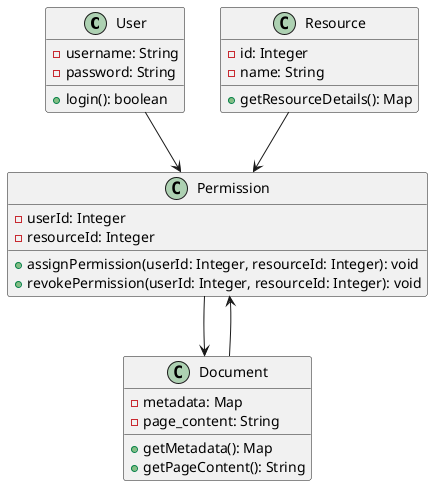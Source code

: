 @startuml
class User {
    - username: String
    - password: String
    + login(): boolean
}

class Document {
    - metadata: Map
    - page_content: String
    + getMetadata(): Map
    + getPageContent(): String
}

class Permission {
    - userId: Integer
    - resourceId: Integer
    + assignPermission(userId: Integer, resourceId: Integer): void
    + revokePermission(userId: Integer, resourceId: Integer): void
}

class Resource {
    - id: Integer
    - name: String
    + getResourceDetails(): Map
}

User --> Permission
Permission --> Document
Document --> Permission
Resource --> Permission

@enduml